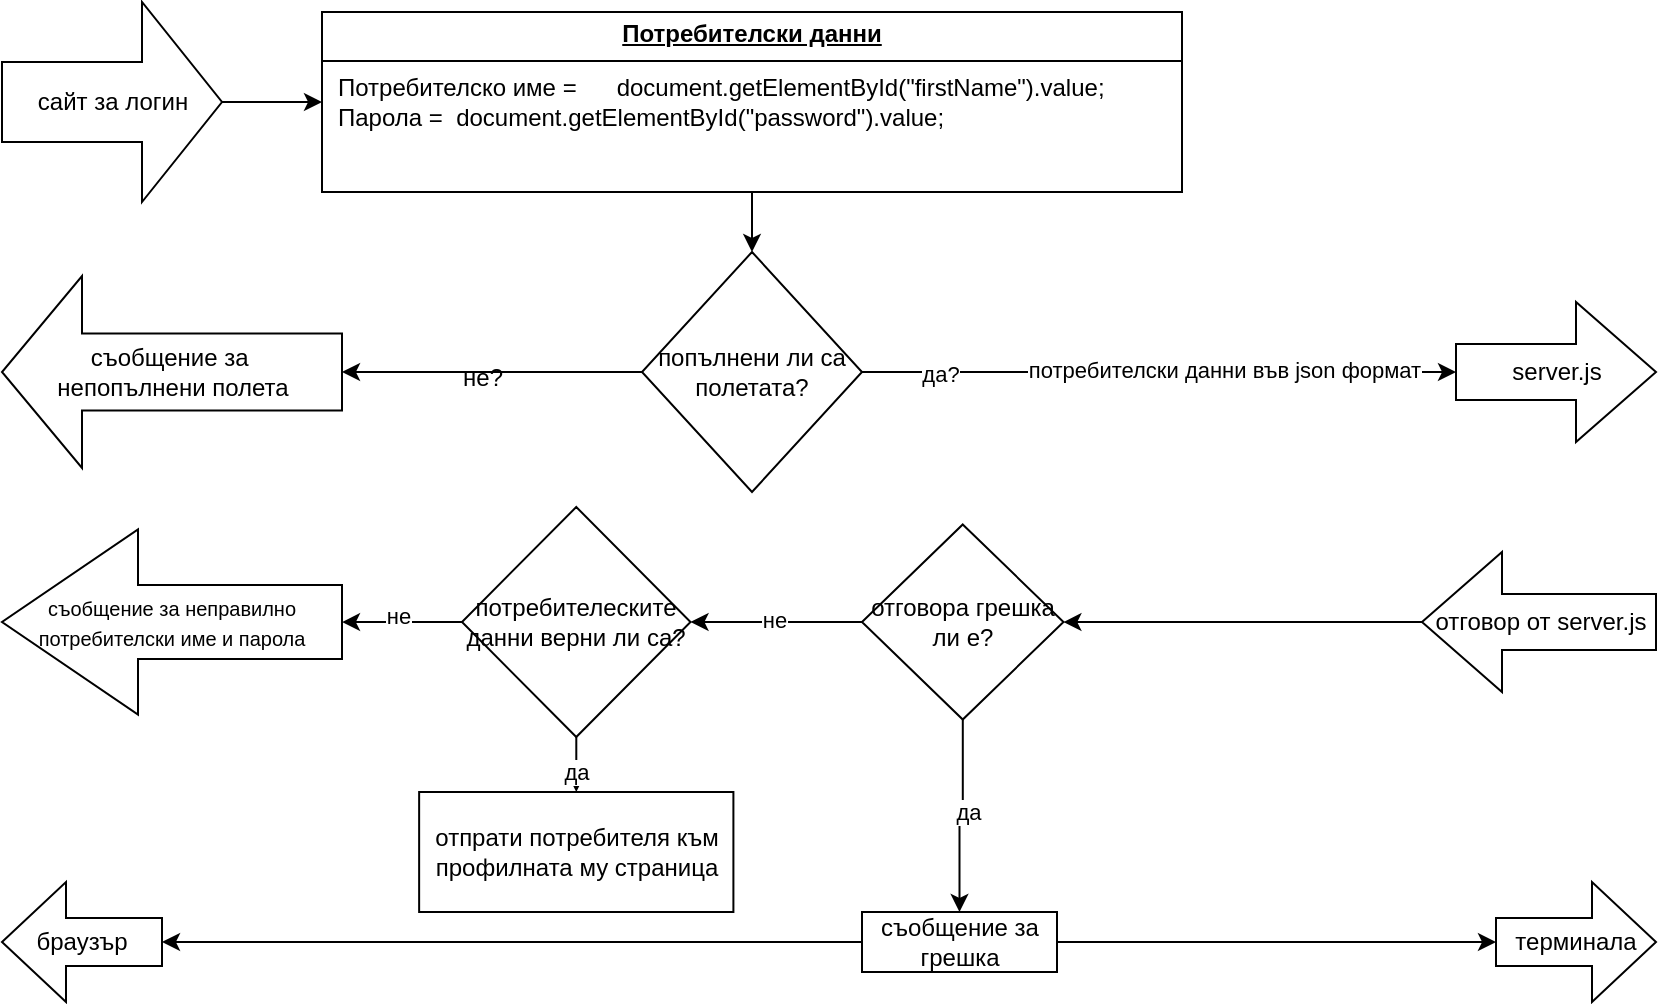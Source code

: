 <mxfile version="26.2.9">
  <diagram name="Страница-1" id="jYpxVhu7msDJZJU2WbMo">
    <mxGraphModel dx="1321" dy="758" grid="1" gridSize="10" guides="1" tooltips="1" connect="1" arrows="1" fold="1" page="1" pageScale="1" pageWidth="827" pageHeight="1169" math="0" shadow="0">
      <root>
        <mxCell id="0" />
        <mxCell id="1" parent="0" />
        <mxCell id="kiYzoSFmRX8breV_LZhM-4" value="" style="edgeStyle=orthogonalEdgeStyle;rounded=0;orthogonalLoop=1;jettySize=auto;html=1;" edge="1" parent="1" source="kiYzoSFmRX8breV_LZhM-2" target="kiYzoSFmRX8breV_LZhM-3">
          <mxGeometry relative="1" as="geometry" />
        </mxCell>
        <mxCell id="kiYzoSFmRX8breV_LZhM-2" value="сайт за логин" style="html=1;shadow=0;dashed=0;align=center;verticalAlign=middle;shape=mxgraph.arrows2.arrow;dy=0.6;dx=40;notch=0;" vertex="1" parent="1">
          <mxGeometry y="45" width="110" height="100" as="geometry" />
        </mxCell>
        <mxCell id="kiYzoSFmRX8breV_LZhM-12" value="" style="edgeStyle=orthogonalEdgeStyle;rounded=0;orthogonalLoop=1;jettySize=auto;html=1;" edge="1" parent="1" source="kiYzoSFmRX8breV_LZhM-3" target="kiYzoSFmRX8breV_LZhM-10">
          <mxGeometry relative="1" as="geometry" />
        </mxCell>
        <mxCell id="kiYzoSFmRX8breV_LZhM-3" value="&lt;p style=&quot;margin:0px;margin-top:4px;text-align:center;text-decoration:underline;&quot;&gt;&lt;b&gt;Потребителски данни&lt;/b&gt;&lt;/p&gt;&lt;hr size=&quot;1&quot; style=&quot;border-style:solid;&quot;&gt;&lt;p style=&quot;margin:0px;margin-left:8px;&quot;&gt;Потребителско име = &lt;span style=&quot;background-color: transparent;&quot;&gt;&amp;nbsp; &amp;nbsp; &amp;nbsp;document.getElementById(&quot;firstName&quot;).value;&lt;/span&gt;&lt;/p&gt;&lt;p style=&quot;margin:0px;margin-left:8px;&quot;&gt;&lt;span style=&quot;background-color: transparent; color: light-dark(rgb(0, 0, 0), rgb(255, 255, 255)); font-family: Helvetica;&quot;&gt;Парола =&amp;nbsp;&lt;/span&gt;&amp;nbsp;document.getElementById(&quot;password&quot;).value;&lt;/p&gt;" style="verticalAlign=top;align=left;overflow=fill;html=1;whiteSpace=wrap;" vertex="1" parent="1">
          <mxGeometry x="160" y="50" width="430" height="90" as="geometry" />
        </mxCell>
        <mxCell id="kiYzoSFmRX8breV_LZhM-25" style="edgeStyle=orthogonalEdgeStyle;rounded=0;orthogonalLoop=1;jettySize=auto;html=1;" edge="1" parent="1" source="kiYzoSFmRX8breV_LZhM-10" target="kiYzoSFmRX8breV_LZhM-20">
          <mxGeometry relative="1" as="geometry">
            <mxPoint x="710" y="230" as="targetPoint" />
          </mxGeometry>
        </mxCell>
        <mxCell id="kiYzoSFmRX8breV_LZhM-27" value="да?" style="edgeLabel;html=1;align=center;verticalAlign=middle;resizable=0;points=[];" vertex="1" connectable="0" parent="kiYzoSFmRX8breV_LZhM-25">
          <mxGeometry x="-0.74" y="-1" relative="1" as="geometry">
            <mxPoint as="offset" />
          </mxGeometry>
        </mxCell>
        <mxCell id="kiYzoSFmRX8breV_LZhM-28" value="потребителски данни във json формат" style="edgeLabel;html=1;align=center;verticalAlign=middle;resizable=0;points=[];" vertex="1" connectable="0" parent="kiYzoSFmRX8breV_LZhM-25">
          <mxGeometry x="-0.25" y="1" relative="1" as="geometry">
            <mxPoint x="69" as="offset" />
          </mxGeometry>
        </mxCell>
        <mxCell id="kiYzoSFmRX8breV_LZhM-10" value="попълнени ли са полетата?" style="rhombus;whiteSpace=wrap;html=1;" vertex="1" parent="1">
          <mxGeometry x="320" y="170" width="110" height="120" as="geometry" />
        </mxCell>
        <mxCell id="kiYzoSFmRX8breV_LZhM-17" value="съобщение за&amp;nbsp;&lt;div&gt;непопълнени полета&lt;/div&gt;" style="html=1;shadow=0;dashed=0;align=center;verticalAlign=middle;shape=mxgraph.arrows2.arrow;dy=0.6;dx=40;flipH=1;notch=0;" vertex="1" parent="1">
          <mxGeometry y="182" width="170" height="96" as="geometry" />
        </mxCell>
        <mxCell id="kiYzoSFmRX8breV_LZhM-20" value="server.js" style="html=1;shadow=0;dashed=0;align=center;verticalAlign=middle;shape=mxgraph.arrows2.arrow;dy=0.6;dx=40;notch=0;" vertex="1" parent="1">
          <mxGeometry x="727" y="195" width="100" height="70" as="geometry" />
        </mxCell>
        <mxCell id="kiYzoSFmRX8breV_LZhM-24" style="edgeStyle=orthogonalEdgeStyle;rounded=0;orthogonalLoop=1;jettySize=auto;html=1;entryX=0;entryY=0.5;entryDx=0;entryDy=0;entryPerimeter=0;" edge="1" parent="1" source="kiYzoSFmRX8breV_LZhM-10" target="kiYzoSFmRX8breV_LZhM-17">
          <mxGeometry relative="1" as="geometry" />
        </mxCell>
        <mxCell id="kiYzoSFmRX8breV_LZhM-26" value="не?" style="text;html=1;align=center;verticalAlign=middle;resizable=0;points=[];autosize=1;strokeColor=none;fillColor=none;" vertex="1" parent="1">
          <mxGeometry x="220" y="218" width="40" height="30" as="geometry" />
        </mxCell>
        <mxCell id="kiYzoSFmRX8breV_LZhM-31" value="" style="edgeStyle=orthogonalEdgeStyle;rounded=0;orthogonalLoop=1;jettySize=auto;html=1;" edge="1" parent="1" source="kiYzoSFmRX8breV_LZhM-29" target="kiYzoSFmRX8breV_LZhM-30">
          <mxGeometry relative="1" as="geometry" />
        </mxCell>
        <mxCell id="kiYzoSFmRX8breV_LZhM-29" value="отговор от server.js" style="html=1;shadow=0;dashed=0;align=center;verticalAlign=middle;shape=mxgraph.arrows2.arrow;dy=0.6;dx=40;flipH=1;notch=0;" vertex="1" parent="1">
          <mxGeometry x="710" y="320" width="117" height="70" as="geometry" />
        </mxCell>
        <mxCell id="kiYzoSFmRX8breV_LZhM-33" value="" style="edgeStyle=orthogonalEdgeStyle;rounded=0;orthogonalLoop=1;jettySize=auto;html=1;" edge="1" parent="1" source="kiYzoSFmRX8breV_LZhM-30" target="kiYzoSFmRX8breV_LZhM-32">
          <mxGeometry relative="1" as="geometry" />
        </mxCell>
        <mxCell id="kiYzoSFmRX8breV_LZhM-34" value="да" style="edgeLabel;html=1;align=center;verticalAlign=middle;resizable=0;points=[];" vertex="1" connectable="0" parent="kiYzoSFmRX8breV_LZhM-33">
          <mxGeometry x="-0.06" y="2" relative="1" as="geometry">
            <mxPoint as="offset" />
          </mxGeometry>
        </mxCell>
        <mxCell id="kiYzoSFmRX8breV_LZhM-40" value="" style="edgeStyle=orthogonalEdgeStyle;rounded=0;orthogonalLoop=1;jettySize=auto;html=1;" edge="1" parent="1" source="kiYzoSFmRX8breV_LZhM-30" target="kiYzoSFmRX8breV_LZhM-39">
          <mxGeometry relative="1" as="geometry" />
        </mxCell>
        <mxCell id="kiYzoSFmRX8breV_LZhM-44" value="не" style="edgeLabel;html=1;align=center;verticalAlign=middle;resizable=0;points=[];" vertex="1" connectable="0" parent="kiYzoSFmRX8breV_LZhM-40">
          <mxGeometry x="0.023" y="-1" relative="1" as="geometry">
            <mxPoint as="offset" />
          </mxGeometry>
        </mxCell>
        <mxCell id="kiYzoSFmRX8breV_LZhM-30" value="отговора грешка ли е?" style="rhombus;whiteSpace=wrap;html=1;shadow=0;dashed=0;" vertex="1" parent="1">
          <mxGeometry x="430" y="306.25" width="100.75" height="97.5" as="geometry" />
        </mxCell>
        <mxCell id="kiYzoSFmRX8breV_LZhM-36" value="" style="edgeStyle=orthogonalEdgeStyle;rounded=0;orthogonalLoop=1;jettySize=auto;html=1;" edge="1" parent="1" source="kiYzoSFmRX8breV_LZhM-32" target="kiYzoSFmRX8breV_LZhM-35">
          <mxGeometry relative="1" as="geometry" />
        </mxCell>
        <mxCell id="kiYzoSFmRX8breV_LZhM-38" value="" style="edgeStyle=orthogonalEdgeStyle;rounded=0;orthogonalLoop=1;jettySize=auto;html=1;" edge="1" parent="1" source="kiYzoSFmRX8breV_LZhM-32" target="kiYzoSFmRX8breV_LZhM-37">
          <mxGeometry relative="1" as="geometry" />
        </mxCell>
        <mxCell id="kiYzoSFmRX8breV_LZhM-32" value="съобщение за грешка" style="whiteSpace=wrap;html=1;shadow=0;dashed=0;" vertex="1" parent="1">
          <mxGeometry x="430" y="500" width="97.5" height="30" as="geometry" />
        </mxCell>
        <mxCell id="kiYzoSFmRX8breV_LZhM-35" value="терминала" style="shape=singleArrow;whiteSpace=wrap;html=1;arrowWidth=0.4;arrowSize=0.4;shadow=0;dashed=0;" vertex="1" parent="1">
          <mxGeometry x="747" y="485" width="80" height="60" as="geometry" />
        </mxCell>
        <mxCell id="kiYzoSFmRX8breV_LZhM-37" value="браузър" style="shape=singleArrow;whiteSpace=wrap;html=1;arrowWidth=0.4;arrowSize=0.4;shadow=0;dashed=0;flipH=1;" vertex="1" parent="1">
          <mxGeometry y="485" width="80" height="60" as="geometry" />
        </mxCell>
        <mxCell id="kiYzoSFmRX8breV_LZhM-42" value="" style="edgeStyle=orthogonalEdgeStyle;rounded=0;orthogonalLoop=1;jettySize=auto;html=1;" edge="1" parent="1" source="kiYzoSFmRX8breV_LZhM-39" target="kiYzoSFmRX8breV_LZhM-41">
          <mxGeometry relative="1" as="geometry" />
        </mxCell>
        <mxCell id="kiYzoSFmRX8breV_LZhM-43" value="не" style="edgeLabel;html=1;align=center;verticalAlign=middle;resizable=0;points=[];" vertex="1" connectable="0" parent="kiYzoSFmRX8breV_LZhM-42">
          <mxGeometry x="0.083" y="-3" relative="1" as="geometry">
            <mxPoint as="offset" />
          </mxGeometry>
        </mxCell>
        <mxCell id="kiYzoSFmRX8breV_LZhM-46" value="" style="edgeStyle=orthogonalEdgeStyle;rounded=0;orthogonalLoop=1;jettySize=auto;html=1;" edge="1" parent="1" source="kiYzoSFmRX8breV_LZhM-39" target="kiYzoSFmRX8breV_LZhM-45">
          <mxGeometry relative="1" as="geometry" />
        </mxCell>
        <mxCell id="kiYzoSFmRX8breV_LZhM-47" value="да" style="edgeLabel;html=1;align=center;verticalAlign=middle;resizable=0;points=[];" vertex="1" connectable="0" parent="kiYzoSFmRX8breV_LZhM-46">
          <mxGeometry x="-0.395" relative="1" as="geometry">
            <mxPoint y="1" as="offset" />
          </mxGeometry>
        </mxCell>
        <mxCell id="kiYzoSFmRX8breV_LZhM-39" value="потребителеските данни верни ли са?" style="rhombus;whiteSpace=wrap;html=1;shadow=0;dashed=0;" vertex="1" parent="1">
          <mxGeometry x="230" y="297.5" width="114.26" height="115" as="geometry" />
        </mxCell>
        <mxCell id="kiYzoSFmRX8breV_LZhM-41" value="&lt;font style=&quot;font-size: 10px;&quot;&gt;съобщение за неправилно потребителски име и парола&lt;/font&gt;" style="shape=singleArrow;whiteSpace=wrap;html=1;arrowWidth=0.4;arrowSize=0.4;shadow=0;dashed=0;flipH=1;" vertex="1" parent="1">
          <mxGeometry y="308.75" width="170" height="92.5" as="geometry" />
        </mxCell>
        <mxCell id="kiYzoSFmRX8breV_LZhM-45" value="отпрати потребителя към профилната му страница" style="whiteSpace=wrap;html=1;shadow=0;dashed=0;" vertex="1" parent="1">
          <mxGeometry x="208.57" y="440" width="157.13" height="60" as="geometry" />
        </mxCell>
      </root>
    </mxGraphModel>
  </diagram>
</mxfile>
